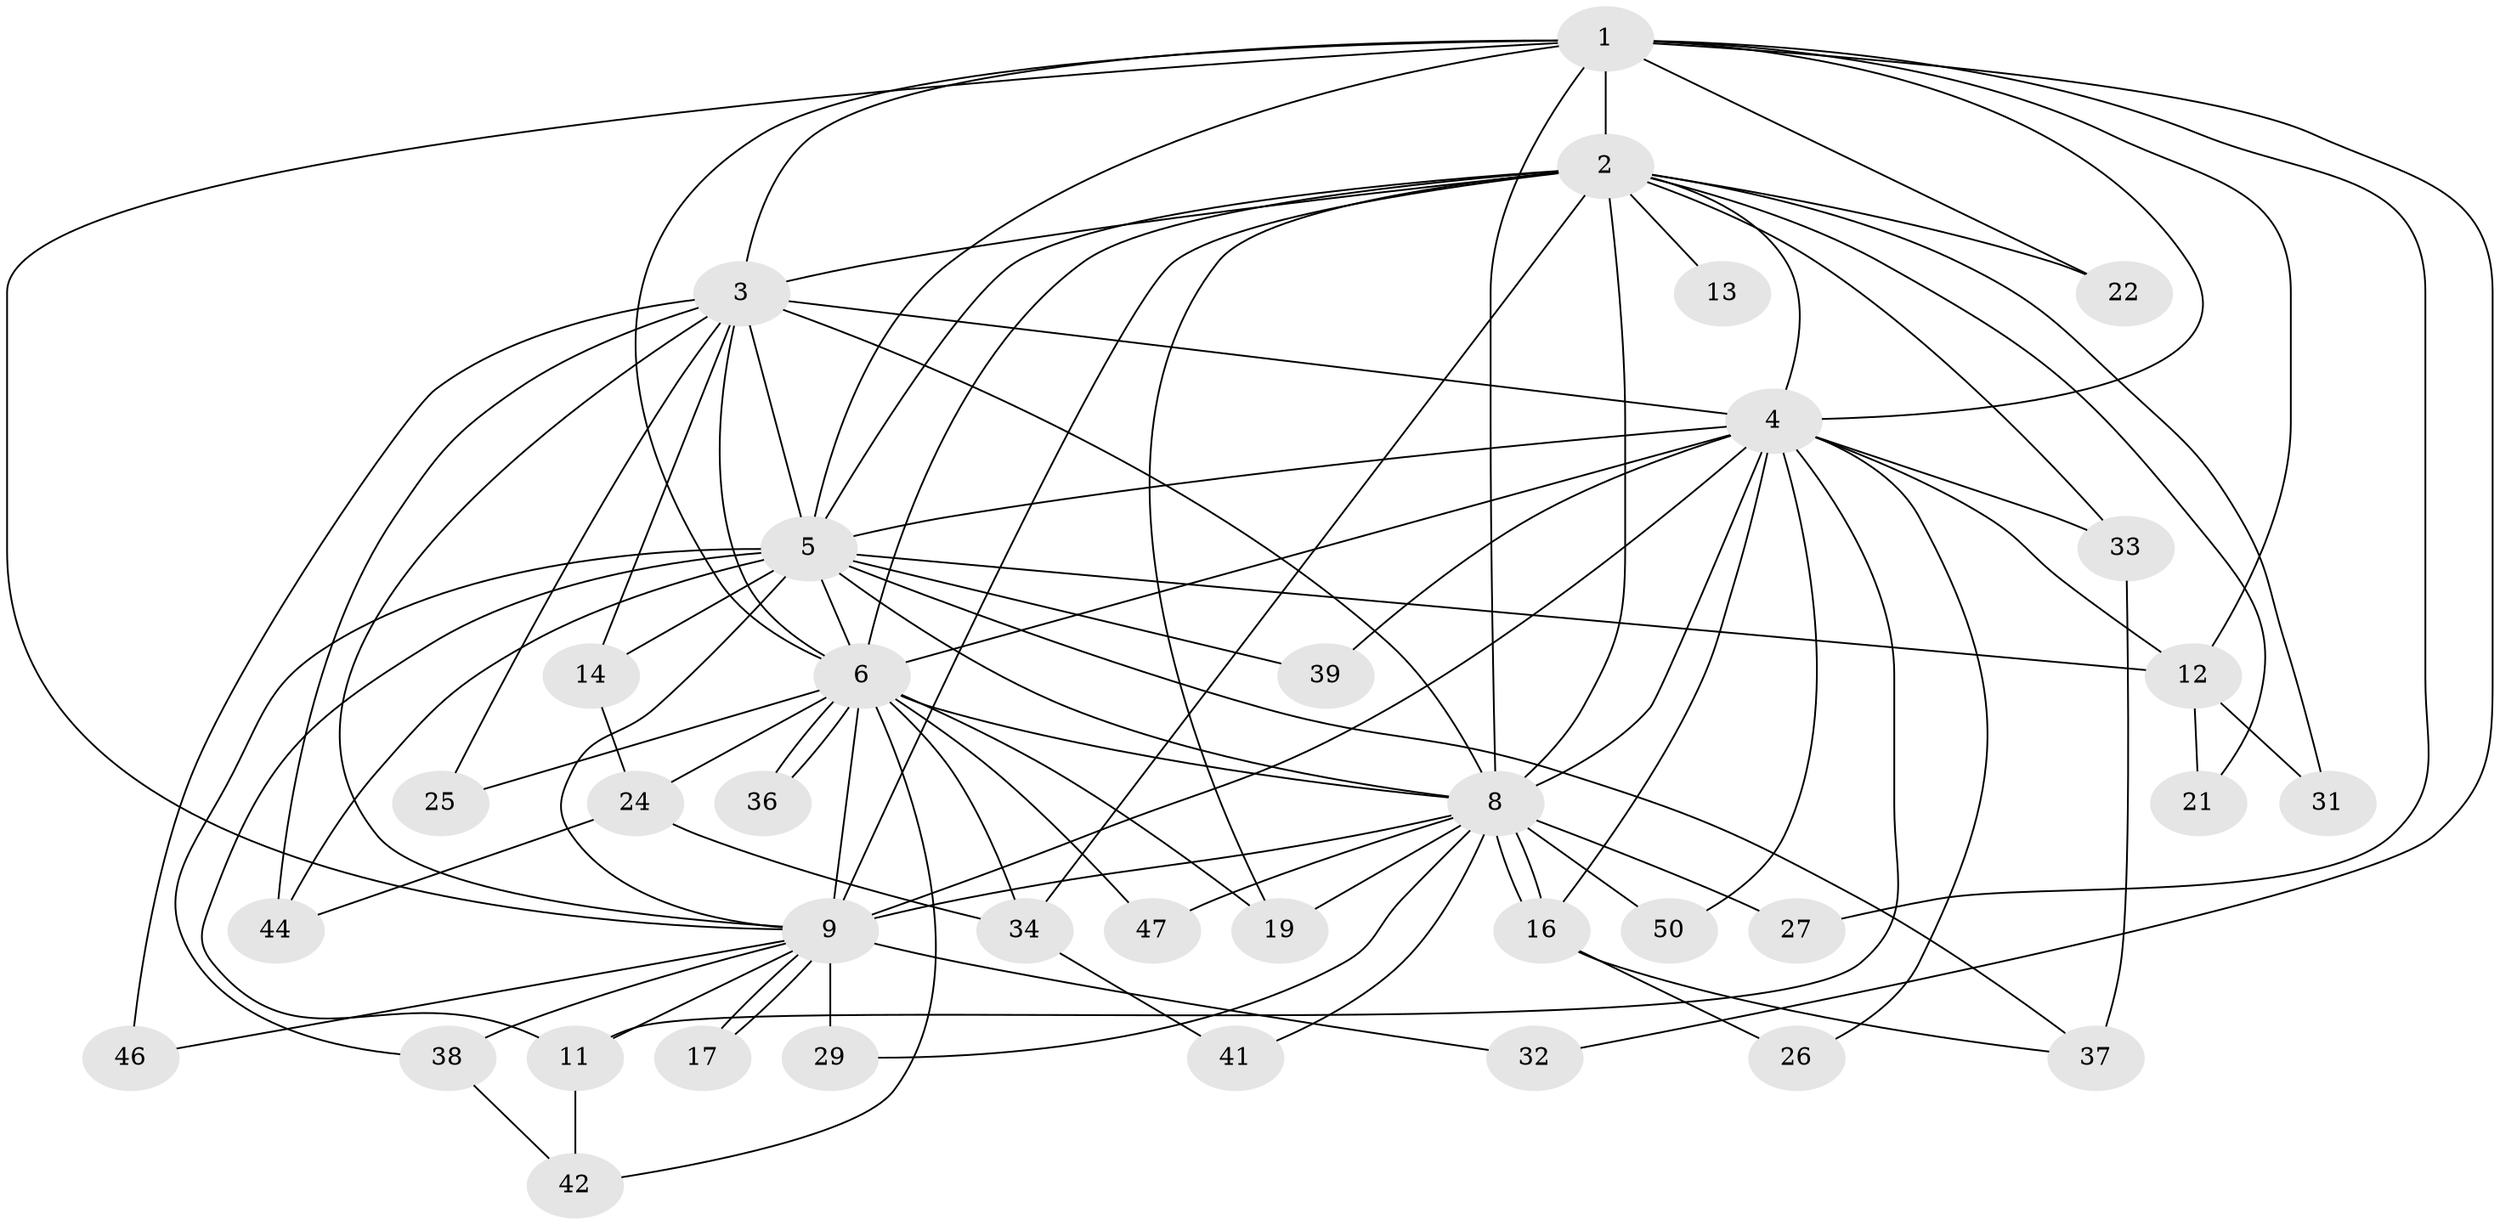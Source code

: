 // Generated by graph-tools (version 1.1) at 2025/23/03/03/25 07:23:40]
// undirected, 36 vertices, 91 edges
graph export_dot {
graph [start="1"]
  node [color=gray90,style=filled];
  1 [super="+18"];
  2 [super="+7"];
  3 [super="+15"];
  4 [super="+40"];
  5 [super="+45"];
  6 [super="+30"];
  8 [super="+10"];
  9 [super="+35"];
  11 [super="+23"];
  12 [super="+28"];
  13;
  14;
  16 [super="+51"];
  17;
  19 [super="+20"];
  21;
  22;
  24 [super="+49"];
  25;
  26;
  27;
  29;
  31;
  32;
  33;
  34;
  36;
  37 [super="+52"];
  38 [super="+43"];
  39;
  41;
  42;
  44 [super="+48"];
  46;
  47;
  50;
  1 -- 2 [weight=2];
  1 -- 3;
  1 -- 4 [weight=2];
  1 -- 5;
  1 -- 6;
  1 -- 8 [weight=2];
  1 -- 9;
  1 -- 22;
  1 -- 27;
  1 -- 32;
  1 -- 12;
  2 -- 3 [weight=3];
  2 -- 4 [weight=2];
  2 -- 5 [weight=2];
  2 -- 6 [weight=2];
  2 -- 8 [weight=4];
  2 -- 9 [weight=3];
  2 -- 13 [weight=2];
  2 -- 21;
  2 -- 22;
  2 -- 33;
  2 -- 34;
  2 -- 19;
  2 -- 31;
  3 -- 4;
  3 -- 5;
  3 -- 6;
  3 -- 8 [weight=2];
  3 -- 9;
  3 -- 14;
  3 -- 25;
  3 -- 44;
  3 -- 46;
  4 -- 5 [weight=2];
  4 -- 6;
  4 -- 8 [weight=2];
  4 -- 9;
  4 -- 12;
  4 -- 26;
  4 -- 33;
  4 -- 39;
  4 -- 50;
  4 -- 11;
  4 -- 16;
  5 -- 6;
  5 -- 8 [weight=2];
  5 -- 9;
  5 -- 11;
  5 -- 12;
  5 -- 14;
  5 -- 38;
  5 -- 39;
  5 -- 44;
  5 -- 37;
  6 -- 8 [weight=3];
  6 -- 9;
  6 -- 24;
  6 -- 25;
  6 -- 34;
  6 -- 36;
  6 -- 36;
  6 -- 42;
  6 -- 47;
  6 -- 19;
  8 -- 9 [weight=2];
  8 -- 16;
  8 -- 16;
  8 -- 19;
  8 -- 27;
  8 -- 50;
  8 -- 41;
  8 -- 47;
  8 -- 29;
  9 -- 11;
  9 -- 17;
  9 -- 17;
  9 -- 29;
  9 -- 32;
  9 -- 38;
  9 -- 46;
  11 -- 42;
  12 -- 21;
  12 -- 31;
  14 -- 24;
  16 -- 26;
  16 -- 37;
  24 -- 34;
  24 -- 44;
  33 -- 37;
  34 -- 41;
  38 -- 42;
}
